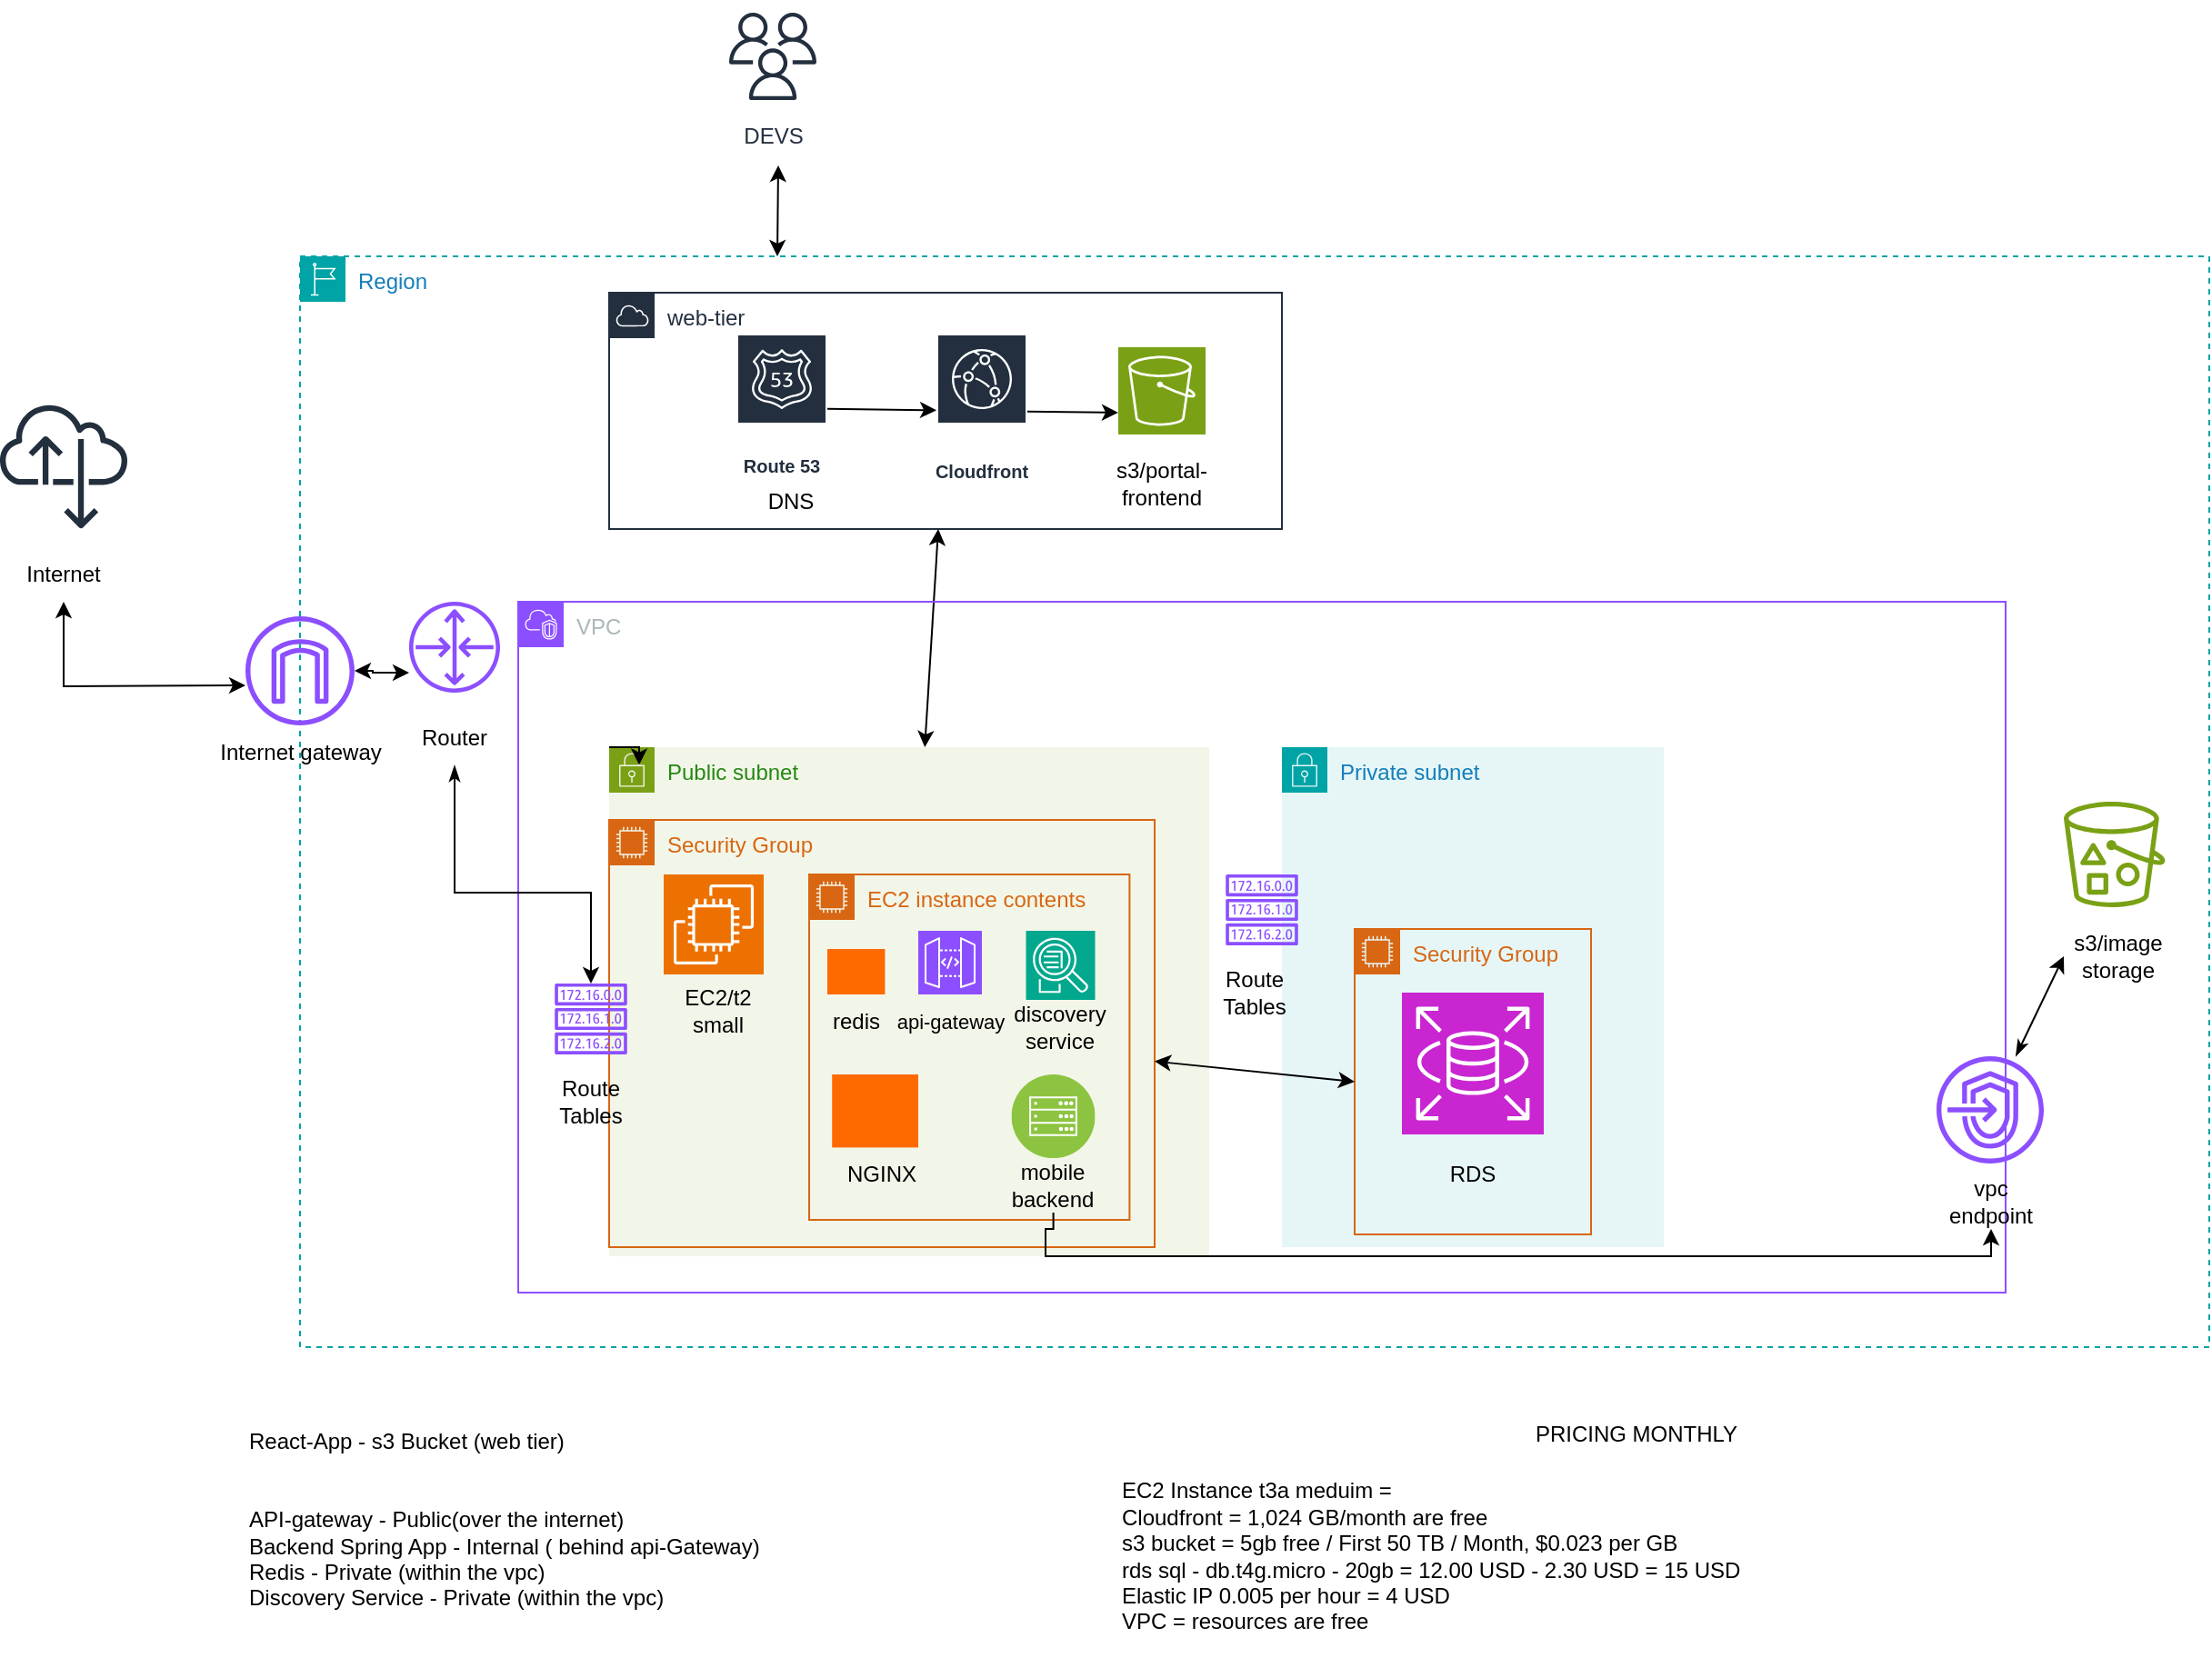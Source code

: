 <mxfile version="28.1.0">
  <diagram name="Page-1" id="sr5t4fv4FCllP_WT2feZ">
    <mxGraphModel dx="2153" dy="1759" grid="1" gridSize="10" guides="1" tooltips="1" connect="1" arrows="1" fold="1" page="1" pageScale="1" pageWidth="850" pageHeight="1100" math="0" shadow="0">
      <root>
        <mxCell id="0" />
        <mxCell id="1" parent="0" />
        <mxCell id="tWYqNwP9_KPiIrIVjZ15-1" value="Region" style="points=[[0,0],[0.25,0],[0.5,0],[0.75,0],[1,0],[1,0.25],[1,0.5],[1,0.75],[1,1],[0.75,1],[0.5,1],[0.25,1],[0,1],[0,0.75],[0,0.5],[0,0.25]];outlineConnect=0;gradientColor=none;html=1;whiteSpace=wrap;fontSize=12;fontStyle=0;container=1;pointerEvents=0;collapsible=0;recursiveResize=0;shape=mxgraph.aws4.group;grIcon=mxgraph.aws4.group_region;strokeColor=#00A4A6;fillColor=none;verticalAlign=top;align=left;spacingLeft=30;fontColor=#147EBA;dashed=1;" parent="1" vertex="1">
          <mxGeometry x="-100" y="30" width="1050" height="600" as="geometry" />
        </mxCell>
        <mxCell id="tWYqNwP9_KPiIrIVjZ15-12" value="" style="sketch=0;outlineConnect=0;fontColor=#232F3E;gradientColor=none;fillColor=#7AA116;strokeColor=none;dashed=0;verticalLabelPosition=bottom;verticalAlign=top;align=center;html=1;fontSize=12;fontStyle=0;aspect=fixed;pointerEvents=1;shape=mxgraph.aws4.bucket_with_objects;" parent="tWYqNwP9_KPiIrIVjZ15-1" vertex="1">
          <mxGeometry x="970" y="300" width="55.77" height="58" as="geometry" />
        </mxCell>
        <mxCell id="tWYqNwP9_KPiIrIVjZ15-28" value="" style="sketch=0;outlineConnect=0;fontColor=#232F3E;gradientColor=none;fillColor=#8C4FFF;strokeColor=none;dashed=0;verticalLabelPosition=bottom;verticalAlign=top;align=center;html=1;fontSize=12;fontStyle=0;aspect=fixed;pointerEvents=1;shape=mxgraph.aws4.router;" parent="tWYqNwP9_KPiIrIVjZ15-1" vertex="1">
          <mxGeometry x="60" y="190" width="50" height="50" as="geometry" />
        </mxCell>
        <mxCell id="tWYqNwP9_KPiIrIVjZ15-19" value="web-tier" style="points=[[0,0],[0.25,0],[0.5,0],[0.75,0],[1,0],[1,0.25],[1,0.5],[1,0.75],[1,1],[0.75,1],[0.5,1],[0.25,1],[0,1],[0,0.75],[0,0.5],[0,0.25]];outlineConnect=0;gradientColor=none;html=1;whiteSpace=wrap;fontSize=12;fontStyle=0;container=1;pointerEvents=0;collapsible=0;recursiveResize=0;shape=mxgraph.aws4.group;grIcon=mxgraph.aws4.group_aws_cloud;strokeColor=#232F3E;fillColor=none;verticalAlign=top;align=left;spacingLeft=30;fontColor=#232F3E;dashed=0;" parent="tWYqNwP9_KPiIrIVjZ15-1" vertex="1">
          <mxGeometry x="170" y="20" width="370" height="130" as="geometry" />
        </mxCell>
        <mxCell id="tWYqNwP9_KPiIrIVjZ15-18" value="Cloudfront" style="sketch=0;outlineConnect=0;fontColor=#232F3E;gradientColor=none;strokeColor=#ffffff;fillColor=#232F3E;dashed=0;verticalLabelPosition=middle;verticalAlign=bottom;align=center;html=1;whiteSpace=wrap;fontSize=10;fontStyle=1;spacing=3;shape=mxgraph.aws4.productIcon;prIcon=mxgraph.aws4.cloudfront;" parent="tWYqNwP9_KPiIrIVjZ15-19" vertex="1">
          <mxGeometry x="180" y="22.5" width="50" height="85" as="geometry" />
        </mxCell>
        <mxCell id="tWYqNwP9_KPiIrIVjZ15-13" value="" style="sketch=0;points=[[0,0,0],[0.25,0,0],[0.5,0,0],[0.75,0,0],[1,0,0],[0,1,0],[0.25,1,0],[0.5,1,0],[0.75,1,0],[1,1,0],[0,0.25,0],[0,0.5,0],[0,0.75,0],[1,0.25,0],[1,0.5,0],[1,0.75,0]];outlineConnect=0;fontColor=#232F3E;fillColor=#7AA116;strokeColor=#ffffff;dashed=0;verticalLabelPosition=bottom;verticalAlign=top;align=center;html=1;fontSize=12;fontStyle=0;aspect=fixed;shape=mxgraph.aws4.resourceIcon;resIcon=mxgraph.aws4.s3;" parent="tWYqNwP9_KPiIrIVjZ15-19" vertex="1">
          <mxGeometry x="280" y="30" width="48" height="48" as="geometry" />
        </mxCell>
        <mxCell id="tWYqNwP9_KPiIrIVjZ15-65" style="rounded=0;orthogonalLoop=1;jettySize=auto;html=1;" parent="tWYqNwP9_KPiIrIVjZ15-19" source="tWYqNwP9_KPiIrIVjZ15-17" target="tWYqNwP9_KPiIrIVjZ15-18" edge="1">
          <mxGeometry relative="1" as="geometry" />
        </mxCell>
        <mxCell id="tWYqNwP9_KPiIrIVjZ15-17" value="Route 53" style="sketch=0;outlineConnect=0;fontColor=#232F3E;gradientColor=none;strokeColor=#ffffff;fillColor=#232F3E;dashed=0;verticalLabelPosition=middle;verticalAlign=bottom;align=center;html=1;whiteSpace=wrap;fontSize=10;fontStyle=1;spacing=3;shape=mxgraph.aws4.productIcon;prIcon=mxgraph.aws4.route_53;" parent="tWYqNwP9_KPiIrIVjZ15-19" vertex="1">
          <mxGeometry x="70" y="22.5" width="50" height="82" as="geometry" />
        </mxCell>
        <mxCell id="tWYqNwP9_KPiIrIVjZ15-40" value="s3/portal-frontend" style="text;strokeColor=none;align=center;fillColor=none;html=1;verticalAlign=middle;whiteSpace=wrap;rounded=0;" parent="tWYqNwP9_KPiIrIVjZ15-19" vertex="1">
          <mxGeometry x="274" y="90" width="60" height="30" as="geometry" />
        </mxCell>
        <mxCell id="tWYqNwP9_KPiIrIVjZ15-66" style="rounded=0;orthogonalLoop=1;jettySize=auto;html=1;entryX=0;entryY=0.75;entryDx=0;entryDy=0;entryPerimeter=0;" parent="tWYqNwP9_KPiIrIVjZ15-19" source="tWYqNwP9_KPiIrIVjZ15-18" target="tWYqNwP9_KPiIrIVjZ15-13" edge="1">
          <mxGeometry relative="1" as="geometry" />
        </mxCell>
        <mxCell id="tWYqNwP9_KPiIrIVjZ15-79" value="DNS" style="text;strokeColor=none;align=center;fillColor=none;html=1;verticalAlign=middle;whiteSpace=wrap;rounded=0;" parent="tWYqNwP9_KPiIrIVjZ15-19" vertex="1">
          <mxGeometry x="70" y="100" width="60" height="30" as="geometry" />
        </mxCell>
        <mxCell id="tWYqNwP9_KPiIrIVjZ15-41" value="s3/image storage" style="text;strokeColor=none;align=center;fillColor=none;html=1;verticalAlign=middle;whiteSpace=wrap;rounded=0;" parent="tWYqNwP9_KPiIrIVjZ15-1" vertex="1">
          <mxGeometry x="970" y="370" width="60" height="30" as="geometry" />
        </mxCell>
        <mxCell id="tWYqNwP9_KPiIrIVjZ15-42" value="Router" style="text;strokeColor=none;align=center;fillColor=none;html=1;verticalAlign=middle;whiteSpace=wrap;rounded=0;" parent="tWYqNwP9_KPiIrIVjZ15-1" vertex="1">
          <mxGeometry x="55" y="250" width="60" height="30" as="geometry" />
        </mxCell>
        <mxCell id="7XpoOyvBtXWNXjfCPLaB-6" style="edgeStyle=none;rounded=0;orthogonalLoop=1;jettySize=auto;html=1;startArrow=classic;startFill=1;" parent="tWYqNwP9_KPiIrIVjZ15-1" source="tWYqNwP9_KPiIrIVjZ15-19" target="tWYqNwP9_KPiIrIVjZ15-3" edge="1">
          <mxGeometry relative="1" as="geometry" />
        </mxCell>
        <mxCell id="tWYqNwP9_KPiIrIVjZ15-2" value="VPC" style="points=[[0,0],[0.25,0],[0.5,0],[0.75,0],[1,0],[1,0.25],[1,0.5],[1,0.75],[1,1],[0.75,1],[0.5,1],[0.25,1],[0,1],[0,0.75],[0,0.5],[0,0.25]];outlineConnect=0;gradientColor=none;html=1;whiteSpace=wrap;fontSize=12;fontStyle=0;container=1;pointerEvents=0;collapsible=0;recursiveResize=0;shape=mxgraph.aws4.group;grIcon=mxgraph.aws4.group_vpc2;strokeColor=#8C4FFF;fillColor=none;verticalAlign=top;align=left;spacingLeft=30;fontColor=#AAB7B8;dashed=0;" parent="1" vertex="1">
          <mxGeometry x="20" y="220" width="818" height="380" as="geometry" />
        </mxCell>
        <mxCell id="tWYqNwP9_KPiIrIVjZ15-3" value="Public subnet" style="points=[[0,0],[0.25,0],[0.5,0],[0.75,0],[1,0],[1,0.25],[1,0.5],[1,0.75],[1,1],[0.75,1],[0.5,1],[0.25,1],[0,1],[0,0.75],[0,0.5],[0,0.25]];outlineConnect=0;gradientColor=none;html=1;whiteSpace=wrap;fontSize=12;fontStyle=0;container=1;pointerEvents=0;collapsible=0;recursiveResize=0;shape=mxgraph.aws4.group;grIcon=mxgraph.aws4.group_security_group;grStroke=0;strokeColor=#7AA116;fillColor=#F2F6E8;verticalAlign=top;align=left;spacingLeft=30;fontColor=#248814;dashed=0;" parent="tWYqNwP9_KPiIrIVjZ15-2" vertex="1">
          <mxGeometry x="50" y="80" width="330" height="280" as="geometry" />
        </mxCell>
        <mxCell id="tWYqNwP9_KPiIrIVjZ15-5" value="Security Group" style="points=[[0,0],[0.25,0],[0.5,0],[0.75,0],[1,0],[1,0.25],[1,0.5],[1,0.75],[1,1],[0.75,1],[0.5,1],[0.25,1],[0,1],[0,0.75],[0,0.5],[0,0.25]];outlineConnect=0;gradientColor=none;html=1;whiteSpace=wrap;fontSize=12;fontStyle=0;container=1;pointerEvents=0;collapsible=0;recursiveResize=0;shape=mxgraph.aws4.group;grIcon=mxgraph.aws4.group_ec2_instance_contents;strokeColor=#D86613;fillColor=none;verticalAlign=top;align=left;spacingLeft=30;fontColor=#D86613;dashed=0;" parent="tWYqNwP9_KPiIrIVjZ15-3" vertex="1">
          <mxGeometry y="40" width="300" height="235" as="geometry" />
        </mxCell>
        <mxCell id="tWYqNwP9_KPiIrIVjZ15-7" value="" style="sketch=0;points=[[0,0,0],[0.25,0,0],[0.5,0,0],[0.75,0,0],[1,0,0],[0,1,0],[0.25,1,0],[0.5,1,0],[0.75,1,0],[1,1,0],[0,0.25,0],[0,0.5,0],[0,0.75,0],[1,0.25,0],[1,0.5,0],[1,0.75,0]];outlineConnect=0;fontColor=#232F3E;fillColor=#ED7100;strokeColor=#ffffff;dashed=0;verticalLabelPosition=bottom;verticalAlign=top;align=center;html=1;fontSize=12;fontStyle=0;aspect=fixed;shape=mxgraph.aws4.resourceIcon;resIcon=mxgraph.aws4.ec2;" parent="tWYqNwP9_KPiIrIVjZ15-5" vertex="1">
          <mxGeometry x="30" y="30" width="55" height="55" as="geometry" />
        </mxCell>
        <mxCell id="tWYqNwP9_KPiIrIVjZ15-50" value="EC2/t2 small" style="text;strokeColor=none;align=center;fillColor=none;html=1;verticalAlign=middle;whiteSpace=wrap;rounded=0;" parent="tWYqNwP9_KPiIrIVjZ15-5" vertex="1">
          <mxGeometry x="30" y="90" width="60" height="30" as="geometry" />
        </mxCell>
        <mxCell id="tWYqNwP9_KPiIrIVjZ15-20" value="EC2 instance contents" style="points=[[0,0],[0.25,0],[0.5,0],[0.75,0],[1,0],[1,0.25],[1,0.5],[1,0.75],[1,1],[0.75,1],[0.5,1],[0.25,1],[0,1],[0,0.75],[0,0.5],[0,0.25]];outlineConnect=0;gradientColor=none;html=1;whiteSpace=wrap;fontSize=12;fontStyle=0;container=1;pointerEvents=0;collapsible=0;recursiveResize=0;shape=mxgraph.aws4.group;grIcon=mxgraph.aws4.group_ec2_instance_contents;strokeColor=#D86613;fillColor=none;verticalAlign=top;align=left;spacingLeft=30;fontColor=#D86613;dashed=0;" parent="tWYqNwP9_KPiIrIVjZ15-5" vertex="1">
          <mxGeometry x="110" y="30" width="176.2" height="190" as="geometry" />
        </mxCell>
        <mxCell id="tWYqNwP9_KPiIrIVjZ15-52" value="" style="points=[];aspect=fixed;html=1;align=center;shadow=0;dashed=0;fillColor=#FF6A00;strokeColor=none;shape=mxgraph.alibaba_cloud.redis_kvstore;" parent="tWYqNwP9_KPiIrIVjZ15-20" vertex="1">
          <mxGeometry x="10" y="41" width="31.7" height="25" as="geometry" />
        </mxCell>
        <mxCell id="tWYqNwP9_KPiIrIVjZ15-53" value="" style="sketch=0;points=[[0,0,0],[0.25,0,0],[0.5,0,0],[0.75,0,0],[1,0,0],[0,1,0],[0.25,1,0],[0.5,1,0],[0.75,1,0],[1,1,0],[0,0.25,0],[0,0.5,0],[0,0.75,0],[1,0.25,0],[1,0.5,0],[1,0.75,0]];outlineConnect=0;fontColor=#232F3E;fillColor=#8C4FFF;strokeColor=#ffffff;dashed=0;verticalLabelPosition=bottom;verticalAlign=top;align=center;html=1;fontSize=12;fontStyle=0;aspect=fixed;shape=mxgraph.aws4.resourceIcon;resIcon=mxgraph.aws4.api_gateway;" parent="tWYqNwP9_KPiIrIVjZ15-20" vertex="1">
          <mxGeometry x="60" y="31" width="35" height="35" as="geometry" />
        </mxCell>
        <mxCell id="tWYqNwP9_KPiIrIVjZ15-54" value="redis" style="text;strokeColor=none;align=center;fillColor=none;html=1;verticalAlign=middle;whiteSpace=wrap;rounded=0;" parent="tWYqNwP9_KPiIrIVjZ15-20" vertex="1">
          <mxGeometry x="-4.15" y="66" width="60" height="30" as="geometry" />
        </mxCell>
        <mxCell id="tWYqNwP9_KPiIrIVjZ15-55" value="&lt;font style=&quot;font-size: 11px;&quot;&gt;api-gateway&lt;/font&gt;" style="text;strokeColor=none;align=center;fillColor=none;html=1;verticalAlign=middle;whiteSpace=wrap;rounded=0;" parent="tWYqNwP9_KPiIrIVjZ15-20" vertex="1">
          <mxGeometry x="41.7" y="66" width="71.5" height="30" as="geometry" />
        </mxCell>
        <mxCell id="tWYqNwP9_KPiIrIVjZ15-56" value="" style="sketch=0;points=[[0,0,0],[0.25,0,0],[0.5,0,0],[0.75,0,0],[1,0,0],[0,1,0],[0.25,1,0],[0.5,1,0],[0.75,1,0],[1,1,0],[0,0.25,0],[0,0.5,0],[0,0.75,0],[1,0.25,0],[1,0.5,0],[1,0.75,0]];outlineConnect=0;fontColor=#232F3E;fillColor=#01A88D;strokeColor=#ffffff;dashed=0;verticalLabelPosition=bottom;verticalAlign=top;align=center;html=1;fontSize=12;fontStyle=0;aspect=fixed;shape=mxgraph.aws4.resourceIcon;resIcon=mxgraph.aws4.application_discovery_service;" parent="tWYqNwP9_KPiIrIVjZ15-20" vertex="1">
          <mxGeometry x="119.25" y="31" width="38" height="38" as="geometry" />
        </mxCell>
        <mxCell id="tWYqNwP9_KPiIrIVjZ15-57" value="discovery service" style="text;strokeColor=none;align=center;fillColor=none;html=1;verticalAlign=middle;whiteSpace=wrap;rounded=0;" parent="tWYqNwP9_KPiIrIVjZ15-20" vertex="1">
          <mxGeometry x="108.25" y="69" width="60" height="30" as="geometry" />
        </mxCell>
        <mxCell id="tWYqNwP9_KPiIrIVjZ15-58" value="" style="image;aspect=fixed;perimeter=ellipsePerimeter;html=1;align=center;shadow=0;dashed=0;fontColor=#4277BB;labelBackgroundColor=default;fontSize=12;spacingTop=3;image=img/lib/ibm/infrastructure/mobile_backend.svg;" parent="tWYqNwP9_KPiIrIVjZ15-20" vertex="1">
          <mxGeometry x="111.25" y="110" width="46" height="46" as="geometry" />
        </mxCell>
        <mxCell id="tWYqNwP9_KPiIrIVjZ15-59" value="mobile backend" style="text;strokeColor=none;align=center;fillColor=none;html=1;verticalAlign=middle;whiteSpace=wrap;rounded=0;" parent="tWYqNwP9_KPiIrIVjZ15-20" vertex="1">
          <mxGeometry x="104.25" y="156" width="60" height="30" as="geometry" />
        </mxCell>
        <mxCell id="7XpoOyvBtXWNXjfCPLaB-7" value="" style="points=[];aspect=fixed;html=1;align=center;shadow=0;dashed=0;fillColor=#FF6A00;strokeColor=none;shape=mxgraph.alibaba_cloud.alb_application_load_balancer_01;" parent="tWYqNwP9_KPiIrIVjZ15-20" vertex="1">
          <mxGeometry x="12.6" y="110.0" width="47.4" height="40.2" as="geometry" />
        </mxCell>
        <mxCell id="7XpoOyvBtXWNXjfCPLaB-8" value="NGINX" style="text;strokeColor=none;align=center;fillColor=none;html=1;verticalAlign=middle;whiteSpace=wrap;rounded=0;" parent="tWYqNwP9_KPiIrIVjZ15-20" vertex="1">
          <mxGeometry x="10" y="150.2" width="60" height="30" as="geometry" />
        </mxCell>
        <mxCell id="tWYqNwP9_KPiIrIVjZ15-4" value="Private subnet" style="points=[[0,0],[0.25,0],[0.5,0],[0.75,0],[1,0],[1,0.25],[1,0.5],[1,0.75],[1,1],[0.75,1],[0.5,1],[0.25,1],[0,1],[0,0.75],[0,0.5],[0,0.25]];outlineConnect=0;gradientColor=none;html=1;whiteSpace=wrap;fontSize=12;fontStyle=0;container=1;pointerEvents=0;collapsible=0;recursiveResize=0;shape=mxgraph.aws4.group;grIcon=mxgraph.aws4.group_security_group;grStroke=0;strokeColor=#00A4A6;fillColor=#E6F6F7;verticalAlign=top;align=left;spacingLeft=30;fontColor=#147EBA;dashed=0;" parent="tWYqNwP9_KPiIrIVjZ15-2" vertex="1">
          <mxGeometry x="420" y="80" width="210" height="275" as="geometry" />
        </mxCell>
        <mxCell id="tWYqNwP9_KPiIrIVjZ15-9" value="Security Group" style="points=[[0,0],[0.25,0],[0.5,0],[0.75,0],[1,0],[1,0.25],[1,0.5],[1,0.75],[1,1],[0.75,1],[0.5,1],[0.25,1],[0,1],[0,0.75],[0,0.5],[0,0.25]];outlineConnect=0;gradientColor=none;html=1;whiteSpace=wrap;fontSize=12;fontStyle=0;container=1;pointerEvents=0;collapsible=0;recursiveResize=0;shape=mxgraph.aws4.group;grIcon=mxgraph.aws4.group_ec2_instance_contents;strokeColor=#D86613;fillColor=none;verticalAlign=top;align=left;spacingLeft=30;fontColor=#D86613;dashed=0;" parent="tWYqNwP9_KPiIrIVjZ15-4" vertex="1">
          <mxGeometry x="40" y="100" width="130" height="168" as="geometry" />
        </mxCell>
        <mxCell id="tWYqNwP9_KPiIrIVjZ15-8" value="" style="sketch=0;points=[[0,0,0],[0.25,0,0],[0.5,0,0],[0.75,0,0],[1,0,0],[0,1,0],[0.25,1,0],[0.5,1,0],[0.75,1,0],[1,1,0],[0,0.25,0],[0,0.5,0],[0,0.75,0],[1,0.25,0],[1,0.5,0],[1,0.75,0]];outlineConnect=0;fontColor=#232F3E;fillColor=#C925D1;strokeColor=#ffffff;dashed=0;verticalLabelPosition=bottom;verticalAlign=top;align=center;html=1;fontSize=12;fontStyle=0;aspect=fixed;shape=mxgraph.aws4.resourceIcon;resIcon=mxgraph.aws4.rds;" parent="tWYqNwP9_KPiIrIVjZ15-9" vertex="1">
          <mxGeometry x="26" y="35" width="78" height="78" as="geometry" />
        </mxCell>
        <mxCell id="tWYqNwP9_KPiIrIVjZ15-49" value="RDS" style="text;strokeColor=none;align=center;fillColor=none;html=1;verticalAlign=middle;whiteSpace=wrap;rounded=0;" parent="tWYqNwP9_KPiIrIVjZ15-9" vertex="1">
          <mxGeometry x="35" y="120" width="60" height="30" as="geometry" />
        </mxCell>
        <mxCell id="tWYqNwP9_KPiIrIVjZ15-16" style="edgeStyle=orthogonalEdgeStyle;rounded=0;orthogonalLoop=1;jettySize=auto;html=1;exitX=0;exitY=0;exitDx=0;exitDy=0;entryX=0.05;entryY=0.035;entryDx=0;entryDy=0;entryPerimeter=0;" parent="tWYqNwP9_KPiIrIVjZ15-2" source="tWYqNwP9_KPiIrIVjZ15-3" target="tWYqNwP9_KPiIrIVjZ15-3" edge="1">
          <mxGeometry relative="1" as="geometry" />
        </mxCell>
        <mxCell id="tWYqNwP9_KPiIrIVjZ15-27" value="" style="sketch=0;outlineConnect=0;fontColor=#232F3E;gradientColor=none;fillColor=#8C4FFF;strokeColor=none;dashed=0;verticalLabelPosition=bottom;verticalAlign=top;align=center;html=1;fontSize=12;fontStyle=0;aspect=fixed;pointerEvents=1;shape=mxgraph.aws4.route_table;" parent="tWYqNwP9_KPiIrIVjZ15-2" vertex="1">
          <mxGeometry x="20" y="210" width="40" height="38.98" as="geometry" />
        </mxCell>
        <mxCell id="tWYqNwP9_KPiIrIVjZ15-29" value="" style="sketch=0;outlineConnect=0;fontColor=#232F3E;gradientColor=none;fillColor=#8C4FFF;strokeColor=none;dashed=0;verticalLabelPosition=bottom;verticalAlign=top;align=center;html=1;fontSize=12;fontStyle=0;aspect=fixed;pointerEvents=1;shape=mxgraph.aws4.endpoints;" parent="tWYqNwP9_KPiIrIVjZ15-2" vertex="1">
          <mxGeometry x="780" y="250" width="59" height="59" as="geometry" />
        </mxCell>
        <mxCell id="tWYqNwP9_KPiIrIVjZ15-48" value="Route Tables" style="text;strokeColor=none;align=center;fillColor=none;html=1;verticalAlign=middle;whiteSpace=wrap;rounded=0;" parent="tWYqNwP9_KPiIrIVjZ15-2" vertex="1">
          <mxGeometry x="10" y="260" width="60" height="30" as="geometry" />
        </mxCell>
        <mxCell id="tWYqNwP9_KPiIrIVjZ15-60" value="vpc endpoint" style="text;strokeColor=none;align=center;fillColor=none;html=1;verticalAlign=middle;whiteSpace=wrap;rounded=0;" parent="tWYqNwP9_KPiIrIVjZ15-2" vertex="1">
          <mxGeometry x="780" y="315" width="60" height="30" as="geometry" />
        </mxCell>
        <mxCell id="tWYqNwP9_KPiIrIVjZ15-62" style="edgeStyle=orthogonalEdgeStyle;rounded=0;orthogonalLoop=1;jettySize=auto;html=1;entryX=0.5;entryY=1;entryDx=0;entryDy=0;" parent="tWYqNwP9_KPiIrIVjZ15-2" source="tWYqNwP9_KPiIrIVjZ15-59" target="tWYqNwP9_KPiIrIVjZ15-60" edge="1">
          <mxGeometry relative="1" as="geometry">
            <mxPoint x="740" y="290" as="targetPoint" />
            <Array as="points">
              <mxPoint x="294" y="345" />
              <mxPoint x="290" y="345" />
              <mxPoint x="290" y="360" />
              <mxPoint x="810" y="360" />
            </Array>
          </mxGeometry>
        </mxCell>
        <mxCell id="tWYqNwP9_KPiIrIVjZ15-47" value="" style="sketch=0;outlineConnect=0;fontColor=#232F3E;gradientColor=none;fillColor=#8C4FFF;strokeColor=none;dashed=0;verticalLabelPosition=bottom;verticalAlign=top;align=center;html=1;fontSize=12;fontStyle=0;aspect=fixed;pointerEvents=1;shape=mxgraph.aws4.route_table;" parent="tWYqNwP9_KPiIrIVjZ15-2" vertex="1">
          <mxGeometry x="389" y="150" width="40" height="38.98" as="geometry" />
        </mxCell>
        <mxCell id="tWYqNwP9_KPiIrIVjZ15-46" value="Route Tables" style="text;strokeColor=none;align=center;fillColor=none;html=1;verticalAlign=middle;whiteSpace=wrap;rounded=0;" parent="tWYqNwP9_KPiIrIVjZ15-2" vertex="1">
          <mxGeometry x="375" y="200" width="60" height="30" as="geometry" />
        </mxCell>
        <mxCell id="tWYqNwP9_KPiIrIVjZ15-84" style="edgeStyle=none;rounded=0;orthogonalLoop=1;jettySize=auto;html=1;exitX=0;exitY=0.5;exitDx=0;exitDy=0;startArrow=classic;startFill=1;" parent="tWYqNwP9_KPiIrIVjZ15-2" source="tWYqNwP9_KPiIrIVjZ15-9" target="tWYqNwP9_KPiIrIVjZ15-5" edge="1">
          <mxGeometry relative="1" as="geometry" />
        </mxCell>
        <mxCell id="tWYqNwP9_KPiIrIVjZ15-22" value="" style="sketch=0;outlineConnect=0;fontColor=#232F3E;gradientColor=none;fillColor=#232F3D;strokeColor=none;dashed=0;verticalLabelPosition=bottom;verticalAlign=top;align=center;html=1;fontSize=12;fontStyle=0;aspect=fixed;pointerEvents=1;shape=mxgraph.aws4.internet_alt22;" parent="1" vertex="1">
          <mxGeometry x="-265" y="110" width="70" height="70" as="geometry" />
        </mxCell>
        <mxCell id="tWYqNwP9_KPiIrIVjZ15-64" style="edgeStyle=orthogonalEdgeStyle;rounded=0;orthogonalLoop=1;jettySize=auto;html=1;startArrow=classic;startFill=1;" parent="1" source="tWYqNwP9_KPiIrIVjZ15-26" target="tWYqNwP9_KPiIrIVjZ15-28" edge="1">
          <mxGeometry relative="1" as="geometry">
            <mxPoint x="-50" y="258" as="targetPoint" />
            <Array as="points">
              <mxPoint x="-60" y="258" />
              <mxPoint x="-60" y="259" />
            </Array>
          </mxGeometry>
        </mxCell>
        <mxCell id="7XpoOyvBtXWNXjfCPLaB-4" style="edgeStyle=orthogonalEdgeStyle;rounded=0;orthogonalLoop=1;jettySize=auto;html=1;entryX=0.5;entryY=1;entryDx=0;entryDy=0;startArrow=classic;startFill=1;" parent="1" target="7XpoOyvBtXWNXjfCPLaB-1" edge="1">
          <mxGeometry relative="1" as="geometry">
            <mxPoint x="-130" y="266" as="sourcePoint" />
            <mxPoint x="-230" y="228" as="targetPoint" />
          </mxGeometry>
        </mxCell>
        <mxCell id="tWYqNwP9_KPiIrIVjZ15-26" value="" style="sketch=0;outlineConnect=0;fontColor=#232F3E;gradientColor=none;fillColor=#8C4FFF;strokeColor=none;dashed=0;verticalLabelPosition=bottom;verticalAlign=top;align=center;html=1;fontSize=12;fontStyle=0;aspect=fixed;pointerEvents=1;shape=mxgraph.aws4.internet_gateway;" parent="1" vertex="1">
          <mxGeometry x="-130" y="228" width="60" height="60" as="geometry" />
        </mxCell>
        <mxCell id="tWYqNwP9_KPiIrIVjZ15-45" value="Internet gateway" style="text;html=1;align=center;verticalAlign=middle;resizable=0;points=[];autosize=1;strokeColor=none;fillColor=none;" parent="1" vertex="1">
          <mxGeometry x="-155" y="288" width="110" height="30" as="geometry" />
        </mxCell>
        <mxCell id="tWYqNwP9_KPiIrIVjZ15-63" style="edgeStyle=orthogonalEdgeStyle;rounded=0;orthogonalLoop=1;jettySize=auto;html=1;startArrow=classicThin;startFill=1;" parent="1" source="tWYqNwP9_KPiIrIVjZ15-42" target="tWYqNwP9_KPiIrIVjZ15-27" edge="1">
          <mxGeometry relative="1" as="geometry">
            <Array as="points">
              <mxPoint x="-15" y="380" />
              <mxPoint x="60" y="380" />
            </Array>
          </mxGeometry>
        </mxCell>
        <mxCell id="tWYqNwP9_KPiIrIVjZ15-78" style="edgeStyle=none;rounded=0;orthogonalLoop=1;jettySize=auto;html=1;entryX=0.25;entryY=0;entryDx=0;entryDy=0;startArrow=classic;startFill=1;" parent="1" target="tWYqNwP9_KPiIrIVjZ15-1" edge="1">
          <mxGeometry relative="1" as="geometry">
            <mxPoint x="163" y="-20" as="sourcePoint" />
          </mxGeometry>
        </mxCell>
        <mxCell id="tWYqNwP9_KPiIrIVjZ15-68" value="DEVS" style="sketch=0;outlineConnect=0;fontColor=#232F3E;gradientColor=none;strokeColor=#232F3E;fillColor=#ffffff;dashed=0;verticalLabelPosition=bottom;verticalAlign=top;align=center;html=1;fontSize=12;fontStyle=0;aspect=fixed;shape=mxgraph.aws4.resourceIcon;resIcon=mxgraph.aws4.users;" parent="1" vertex="1">
          <mxGeometry x="130" y="-110" width="60" height="60" as="geometry" />
        </mxCell>
        <mxCell id="tWYqNwP9_KPiIrIVjZ15-80" value="React-App - s3 Bucket (web tier)&lt;br&gt;&lt;br&gt;&lt;br&gt;API-gateway - Public(over the internet)&lt;div&gt;Backend Spring App - Internal ( behind api-Gateway)&lt;/div&gt;&lt;div&gt;Redis - Private (within the vpc)&lt;/div&gt;&lt;div&gt;Discovery Service - Private (within the vpc)&lt;/div&gt;" style="text;strokeColor=none;align=left;fillColor=none;html=1;verticalAlign=middle;whiteSpace=wrap;rounded=0;" parent="1" vertex="1">
          <mxGeometry x="-130" y="650" width="350" height="150" as="geometry" />
        </mxCell>
        <mxCell id="tWYqNwP9_KPiIrIVjZ15-81" style="edgeStyle=none;rounded=0;orthogonalLoop=1;jettySize=auto;html=1;entryX=0;entryY=0.5;entryDx=0;entryDy=0;startArrow=classicThin;startFill=1;" parent="1" source="tWYqNwP9_KPiIrIVjZ15-29" target="tWYqNwP9_KPiIrIVjZ15-41" edge="1">
          <mxGeometry relative="1" as="geometry" />
        </mxCell>
        <mxCell id="7XpoOyvBtXWNXjfCPLaB-1" value="Internet" style="text;strokeColor=none;align=center;fillColor=none;html=1;verticalAlign=middle;whiteSpace=wrap;rounded=0;" parent="1" vertex="1">
          <mxGeometry x="-260" y="190" width="60" height="30" as="geometry" />
        </mxCell>
        <mxCell id="jV-MoymOL_SAERLF9e4c-1" value="PRICING MONTHLY&lt;div&gt;&lt;br&gt;&lt;/div&gt;" style="text;strokeColor=none;align=center;fillColor=none;html=1;verticalAlign=middle;whiteSpace=wrap;rounded=0;" vertex="1" parent="1">
          <mxGeometry x="350" y="670" width="570" height="30" as="geometry" />
        </mxCell>
        <mxCell id="jV-MoymOL_SAERLF9e4c-2" value="&lt;div&gt;EC2 Instance t3a meduim =&amp;nbsp;&lt;br&gt;Cloudfront =&amp;nbsp;1,024 GB/month are free&lt;br&gt;s3 bucket = 5gb free /&amp;nbsp;First 50 TB / Month, $0.023 per GB&lt;br&gt;rds sql - db.t4g.micro - 20gb =&amp;nbsp;12.00 USD -&amp;nbsp;2.30 USD = 15 USD&lt;br&gt;Elastic IP&amp;nbsp;0.005 per hour = 4 USD&lt;br&gt;VPC = resources are free&lt;/div&gt;" style="text;strokeColor=none;align=left;fillColor=none;html=1;verticalAlign=middle;whiteSpace=wrap;rounded=0;" vertex="1" parent="1">
          <mxGeometry x="350" y="690" width="570" height="110" as="geometry" />
        </mxCell>
      </root>
    </mxGraphModel>
  </diagram>
</mxfile>
